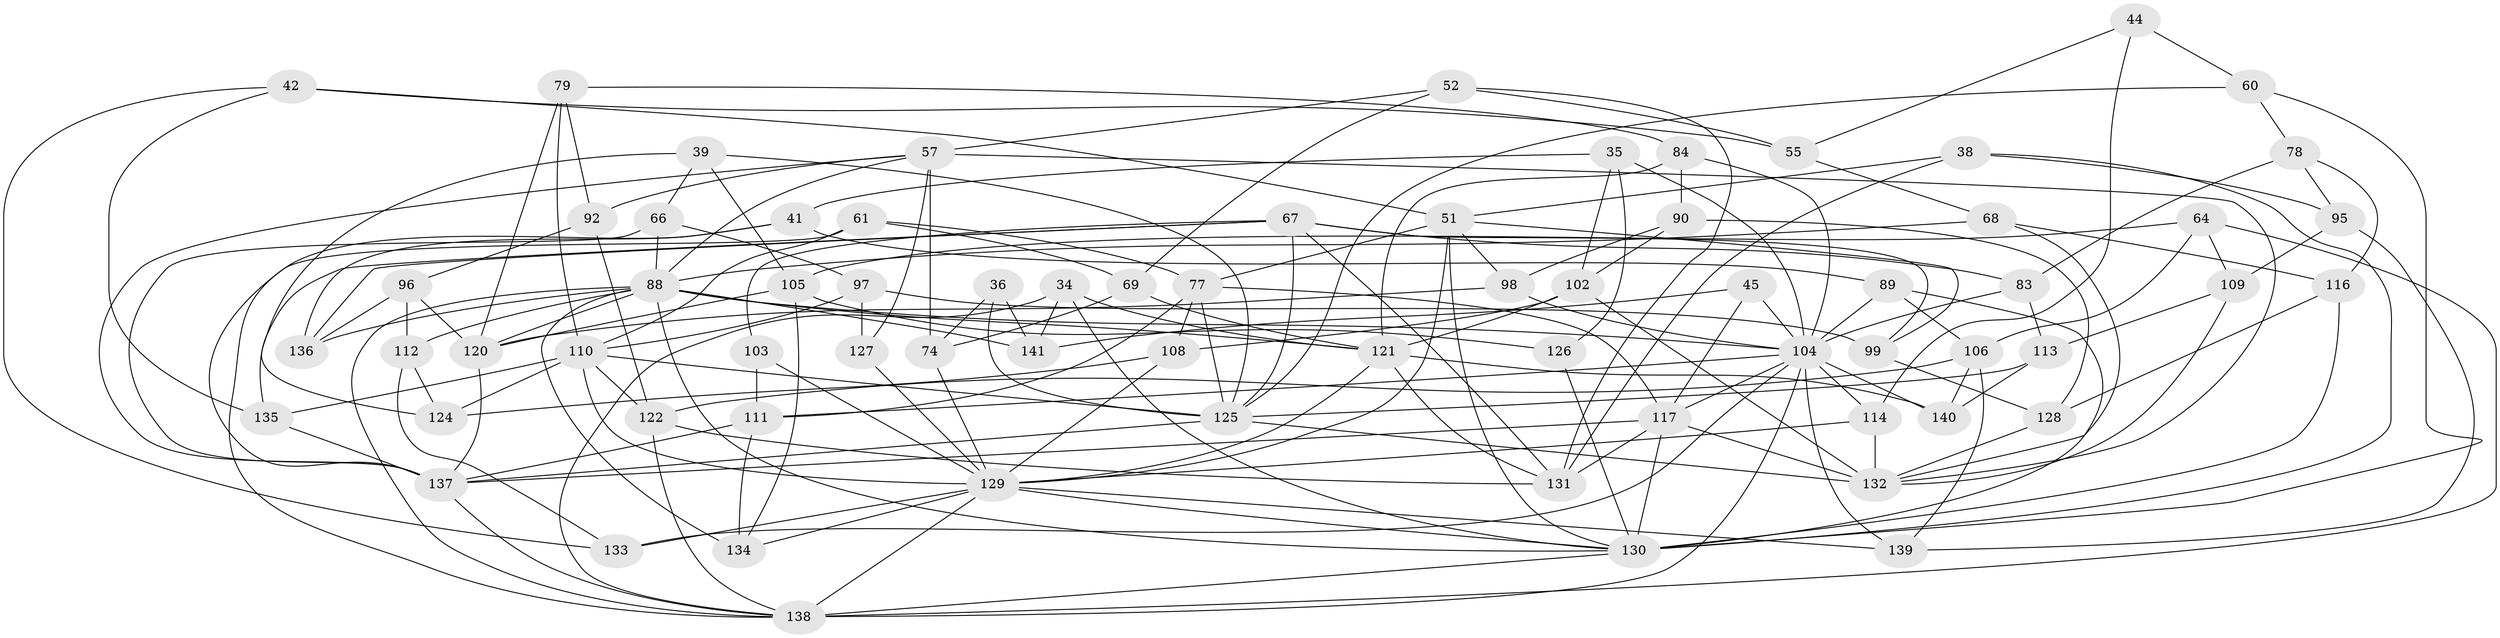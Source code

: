 // original degree distribution, {4: 1.0}
// Generated by graph-tools (version 1.1) at 2025/58/03/09/25 04:58:12]
// undirected, 70 vertices, 179 edges
graph export_dot {
graph [start="1"]
  node [color=gray90,style=filled];
  34;
  35 [super="+30"];
  36;
  38;
  39;
  41;
  42;
  44;
  45;
  51 [super="+40"];
  52;
  55;
  57 [super="+14+49"];
  60 [super="+6"];
  61;
  64 [super="+2"];
  66;
  67 [super="+24+63"];
  68;
  69;
  74 [super="+21"];
  77 [super="+53"];
  78;
  79;
  83;
  84;
  88 [super="+26+56+80"];
  89;
  90;
  92;
  95;
  96;
  97 [super="+48"];
  98;
  99;
  102 [super="+50"];
  103;
  104 [super="+15+94+18+72"];
  105 [super="+87"];
  106 [super="+91"];
  108;
  109;
  110 [super="+32+33"];
  111 [super="+47"];
  112;
  113;
  114 [super="+62"];
  116;
  117 [super="+17+85+73"];
  120 [super="+19+76"];
  121 [super="+3+54"];
  122 [super="+119"];
  124;
  125 [super="+29+81"];
  126;
  127;
  128;
  129 [super="+13+43+123"];
  130 [super="+70+115+107"];
  131 [super="+12+46+86"];
  132 [super="+23+58+100"];
  133;
  134;
  135;
  136;
  137 [super="+25+118+93"];
  138 [super="+28+82"];
  139;
  140;
  141;
  34 -- 141;
  34 -- 121;
  34 -- 138;
  34 -- 130;
  35 -- 41;
  35 -- 102;
  35 -- 126 [weight=2];
  35 -- 104 [weight=2];
  36 -- 125;
  36 -- 141;
  36 -- 74 [weight=2];
  38 -- 131;
  38 -- 95;
  38 -- 51;
  38 -- 130;
  39 -- 66;
  39 -- 105;
  39 -- 124;
  39 -- 125;
  41 -- 89;
  41 -- 136;
  41 -- 137;
  42 -- 135;
  42 -- 133;
  42 -- 55;
  42 -- 51;
  44 -- 114;
  44 -- 55;
  44 -- 60 [weight=2];
  45 -- 141;
  45 -- 117 [weight=2];
  45 -- 104;
  51 -- 98;
  51 -- 77 [weight=2];
  51 -- 130 [weight=2];
  51 -- 99;
  51 -- 129 [weight=2];
  52 -- 131;
  52 -- 55;
  52 -- 69;
  52 -- 57;
  55 -- 68;
  57 -- 92;
  57 -- 74 [weight=2];
  57 -- 127;
  57 -- 132;
  57 -- 137;
  57 -- 88;
  60 -- 78;
  60 -- 125;
  60 -- 130 [weight=2];
  61 -- 69;
  61 -- 77;
  61 -- 110;
  61 -- 138;
  64 -- 106 [weight=2];
  64 -- 109;
  64 -- 105;
  64 -- 138 [weight=2];
  66 -- 97;
  66 -- 88;
  66 -- 137;
  67 -- 99;
  67 -- 131 [weight=2];
  67 -- 103;
  67 -- 135;
  67 -- 136;
  67 -- 83;
  67 -- 125;
  68 -- 116;
  68 -- 132;
  68 -- 88;
  69 -- 74;
  69 -- 121;
  74 -- 129;
  77 -- 108;
  77 -- 111;
  77 -- 117 [weight=2];
  77 -- 125 [weight=3];
  78 -- 116;
  78 -- 95;
  78 -- 83;
  79 -- 84;
  79 -- 92;
  79 -- 120;
  79 -- 110;
  83 -- 113;
  83 -- 104;
  84 -- 90;
  84 -- 121;
  84 -- 104;
  88 -- 121;
  88 -- 120 [weight=2];
  88 -- 112;
  88 -- 134;
  88 -- 136;
  88 -- 141;
  88 -- 104;
  88 -- 138;
  88 -- 130 [weight=2];
  89 -- 130;
  89 -- 106;
  89 -- 104;
  90 -- 102;
  90 -- 128;
  90 -- 98;
  92 -- 122;
  92 -- 96;
  95 -- 109;
  95 -- 139;
  96 -- 136;
  96 -- 112;
  96 -- 120;
  97 -- 99;
  97 -- 127 [weight=2];
  97 -- 110 [weight=2];
  98 -- 120;
  98 -- 104;
  99 -- 128;
  102 -- 132 [weight=2];
  102 -- 121;
  102 -- 108;
  103 -- 111 [weight=2];
  103 -- 129;
  104 -- 133;
  104 -- 139;
  104 -- 117;
  104 -- 111;
  104 -- 140;
  104 -- 114 [weight=2];
  104 -- 138;
  105 -- 134;
  105 -- 120 [weight=2];
  105 -- 126;
  106 -- 140;
  106 -- 139;
  106 -- 122;
  108 -- 129;
  108 -- 124;
  109 -- 113;
  109 -- 132;
  110 -- 129;
  110 -- 135;
  110 -- 124;
  110 -- 125 [weight=2];
  110 -- 122;
  111 -- 134;
  111 -- 137;
  112 -- 124;
  112 -- 133;
  113 -- 125;
  113 -- 140;
  114 -- 129;
  114 -- 132 [weight=2];
  116 -- 128;
  116 -- 130;
  117 -- 131 [weight=3];
  117 -- 130 [weight=3];
  117 -- 132;
  117 -- 137 [weight=2];
  120 -- 137;
  121 -- 140;
  121 -- 129;
  121 -- 131;
  122 -- 131 [weight=2];
  122 -- 138;
  125 -- 132;
  125 -- 137;
  126 -- 130;
  127 -- 129;
  128 -- 132;
  129 -- 139;
  129 -- 133;
  129 -- 134;
  129 -- 138;
  129 -- 130;
  130 -- 138;
  135 -- 137;
  137 -- 138;
}
